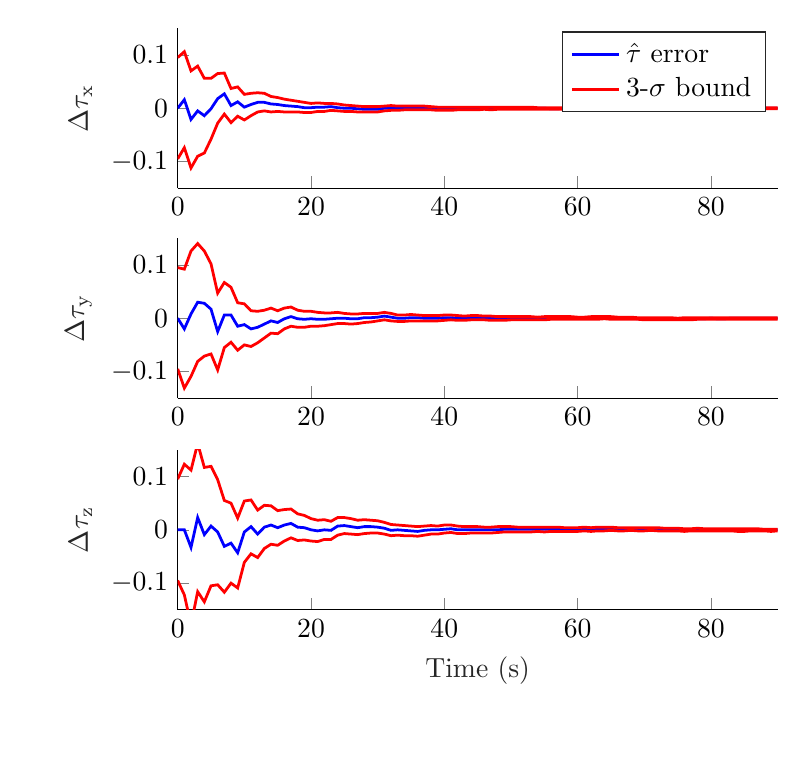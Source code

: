 % This file was created by matlab2tikz.
%
%The latest updates can be retrieved from
%  http://www.mathworks.com/matlabcentral/fileexchange/22022-matlab2tikz-matlab2tikz
%where you can also make suggestions and rate matlab2tikz.
%
% \definecolor{mycolor1}{rgb}{0.0,0.447,0.741}%
\definecolor{mycolor1}{rgb}{0.0,0.00,1.0}%
%
\begin{tikzpicture}

\begin{axis}[%
width=3in,
height=0.8in,
at={(0.75in,2.75in)},
scale only axis,
xmin=0,
xmax=90,
ymin=-0.15,
ymax=0.15,
ylabel style={font=\color{white!15!black}},
ylabel={$\Delta \tau_\text{x}$},
axis background/.style={fill=white},
axis x line*=bottom,
axis y line*=left,
legend style={legend cell align=left, align=left, draw=white!15!black}
]
\addplot [color=mycolor1, line width=1.0pt]
  table[row sep=crcr]{%
0	0\\
1	0.016\\
2	-0.021\\
3	-0.005\\
4	-0.014\\
5	-0.001\\
6	0.018\\
7	0.027\\
8	0.005\\
9	0.012\\
10	0.002\\
11	0.007\\
12	0.011\\
13	0.011\\
14	0.008\\
15	0.007\\
16	0.005\\
17	0.004\\
18	0.003\\
19	0.001\\
20	0.001\\
21	0.002\\
22	0.002\\
23	0.003\\
24	0.001\\
25	-0.0\\
26	-0.0\\
27	-0.001\\
28	-0.002\\
29	-0.002\\
30	-0.002\\
31	-0.0\\
32	0.0\\
33	-3.127e-05\\
34	0.0\\
35	0.0\\
36	0.0\\
37	0.001\\
38	0.0\\
39	-0.001\\
40	-0.001\\
41	-0.001\\
42	-0.0\\
43	-0.001\\
44	-0.001\\
45	-0.0\\
46	-6.24e-05\\
47	-0.001\\
48	-3.638e-05\\
49	-0.0\\
50	9.257e-05\\
51	-3.808e-05\\
52	-0.0\\
53	-0.0\\
54	-0.0\\
55	-0.0\\
56	-0.001\\
57	-0.001\\
58	-0.0\\
59	-0.0\\
60	-0.0\\
61	-0.0\\
62	-0.001\\
63	-0.001\\
64	-0.001\\
65	-0.001\\
66	-0.001\\
67	-0.0\\
68	-0.0\\
69	-0.0\\
70	-0.0\\
71	-0.0\\
72	-0.001\\
73	-0.001\\
74	-0.001\\
75	-0.0\\
76	-0.0\\
77	-0.0\\
78	-0.0\\
79	-0.0\\
80	-0.0\\
81	-0.0\\
82	-0.0\\
83	-0.0\\
84	-0.0\\
85	2.448e-05\\
86	-1.148e-05\\
87	1.654e-05\\
88	4.42e-05\\
89	0.0\\
90	0.0\\
};
\addlegendentry{$\hat{\tau} $ error}

\addplot [color=red, line width=1.0pt]
  table[row sep=crcr]{%
0	0.095\\
1	0.106\\
2	0.07\\
3	0.079\\
4	0.056\\
5	0.056\\
6	0.065\\
7	0.066\\
8	0.037\\
9	0.04\\
10	0.026\\
11	0.028\\
12	0.029\\
13	0.028\\
14	0.022\\
15	0.02\\
16	0.017\\
17	0.015\\
18	0.013\\
19	0.011\\
20	0.009\\
21	0.01\\
22	0.009\\
23	0.009\\
24	0.008\\
25	0.006\\
26	0.005\\
27	0.004\\
28	0.003\\
29	0.003\\
30	0.003\\
31	0.004\\
32	0.005\\
33	0.004\\
34	0.004\\
35	0.004\\
36	0.004\\
37	0.004\\
38	0.003\\
39	0.002\\
40	0.002\\
41	0.002\\
42	0.002\\
43	0.002\\
44	0.002\\
45	0.002\\
46	0.002\\
47	0.002\\
48	0.002\\
49	0.002\\
50	0.002\\
51	0.002\\
52	0.002\\
53	0.002\\
54	0.001\\
55	0.001\\
56	0.001\\
57	0.001\\
58	0.001\\
59	0.001\\
60	0.001\\
61	0.001\\
62	0.001\\
63	0.001\\
64	0.001\\
65	0.001\\
66	0.001\\
67	0.001\\
68	0.001\\
69	0.001\\
70	0.001\\
71	0.001\\
72	0.001\\
73	0.001\\
74	0.001\\
75	0.001\\
76	0.001\\
77	0.001\\
78	0.001\\
79	0.001\\
80	0.001\\
81	0.001\\
82	0.001\\
83	0.001\\
84	0.001\\
85	0.001\\
86	0.001\\
87	0.001\\
88	0.001\\
89	0.001\\
90	0.001\\
};
\addlegendentry{3-$\sigma$ bound}

\addplot [color=red, forget plot, line width=1.0pt]
  table[row sep=crcr]{%
0	-0.095\\
1	-0.074\\
2	-0.112\\
3	-0.09\\
4	-0.084\\
5	-0.058\\
6	-0.028\\
7	-0.011\\
8	-0.027\\
9	-0.015\\
10	-0.022\\
11	-0.014\\
12	-0.007\\
13	-0.005\\
14	-0.007\\
15	-0.006\\
16	-0.007\\
17	-0.007\\
18	-0.007\\
19	-0.008\\
20	-0.008\\
21	-0.006\\
22	-0.006\\
23	-0.004\\
24	-0.005\\
25	-0.006\\
26	-0.006\\
27	-0.007\\
28	-0.007\\
29	-0.007\\
30	-0.007\\
31	-0.005\\
32	-0.004\\
33	-0.004\\
34	-0.003\\
35	-0.003\\
36	-0.003\\
37	-0.003\\
38	-0.003\\
39	-0.004\\
40	-0.004\\
41	-0.004\\
42	-0.003\\
43	-0.003\\
44	-0.003\\
45	-0.003\\
46	-0.002\\
47	-0.003\\
48	-0.002\\
49	-0.002\\
50	-0.002\\
51	-0.002\\
52	-0.002\\
53	-0.002\\
54	-0.002\\
55	-0.002\\
56	-0.002\\
57	-0.002\\
58	-0.002\\
59	-0.002\\
60	-0.002\\
61	-0.002\\
62	-0.002\\
63	-0.002\\
64	-0.002\\
65	-0.002\\
66	-0.002\\
67	-0.002\\
68	-0.002\\
69	-0.002\\
70	-0.001\\
71	-0.002\\
72	-0.002\\
73	-0.002\\
74	-0.002\\
75	-0.002\\
76	-0.001\\
77	-0.001\\
78	-0.002\\
79	-0.002\\
80	-0.002\\
81	-0.002\\
82	-0.002\\
83	-0.002\\
84	-0.001\\
85	-0.001\\
86	-0.001\\
87	-0.001\\
88	-0.001\\
89	-0.001\\
90	-0.001\\
};
\end{axis}
% \vspace{-200pt}
\begin{axis}[%
width=3in,
height=0.8in,
at={(0.75in,1.7in)},
scale only axis,
xmin=0,
xmax=90,
ymin=-0.15,
ymax=0.15,
ylabel style={font=\color{white!15!black}},
ylabel={$\Delta \tau_\text{y}$},
axis background/.style={fill=white},
axis x line*=bottom,
axis y line*=left,
legend style={legend cell align=left, align=left, draw=white!15!black}
]
\addplot [color=mycolor1, line width=1.0pt]
  table[row sep=crcr]{%
0	0\\
1	-0.02\\
2	0.008\\
3	0.03\\
4	0.028\\
5	0.017\\
6	-0.025\\
7	0.006\\
8	0.006\\
9	-0.015\\
10	-0.012\\
11	-0.02\\
12	-0.017\\
13	-0.011\\
14	-0.005\\
15	-0.008\\
16	-0.001\\
17	0.003\\
18	-0.001\\
19	-0.002\\
20	-0.001\\
21	-0.002\\
22	-0.002\\
23	-0.001\\
24	0.0\\
25	-0.0\\
26	-0.001\\
27	-0.001\\
28	0.001\\
29	0.001\\
30	0.002\\
31	0.004\\
32	0.002\\
33	9.19e-06\\
34	-0.0\\
35	0.001\\
36	0.001\\
37	0.0\\
38	-0.0\\
39	0.0\\
40	0.001\\
41	0.001\\
42	0.0\\
43	-0.0\\
44	0.001\\
45	0.001\\
46	0.001\\
47	-4.074e-05\\
48	-0.0\\
49	-0.001\\
50	-0.0\\
51	0.0\\
52	1.092e-05\\
53	0.0\\
54	-0.0\\
55	-0.0\\
56	0.0\\
57	0.0\\
58	3.971e-05\\
59	0.0\\
60	-0.0\\
61	-0.0\\
62	0.0\\
63	0.001\\
64	0.001\\
65	0.001\\
66	0.0\\
67	0.0\\
68	-0.0\\
69	-0.001\\
70	-0.001\\
71	-0.001\\
72	-0.001\\
73	-0.001\\
74	-0.001\\
75	-0.001\\
76	-0.001\\
77	-0.001\\
78	-0.001\\
79	-0.001\\
80	-0.0\\
81	-0.001\\
82	-0.001\\
83	-0.0\\
84	-0.0\\
85	-0.0\\
86	-0.0\\
87	-7.039e-05\\
88	-0.0\\
89	-0.0\\
90	-0.0\\
};
% \addlegendentry{$\tau $ error}

\addplot [color=red, line width=1.0pt]
  table[row sep=crcr]{%
0	0.095\\
1	0.092\\
2	0.126\\
3	0.14\\
4	0.126\\
5	0.102\\
6	0.047\\
7	0.067\\
8	0.058\\
9	0.029\\
10	0.027\\
11	0.014\\
12	0.013\\
13	0.015\\
14	0.019\\
15	0.014\\
16	0.019\\
17	0.021\\
18	0.015\\
19	0.013\\
20	0.013\\
21	0.011\\
22	0.01\\
23	0.01\\
24	0.011\\
25	0.009\\
26	0.008\\
27	0.008\\
28	0.009\\
29	0.009\\
30	0.009\\
31	0.011\\
32	0.009\\
33	0.006\\
34	0.006\\
35	0.007\\
36	0.006\\
37	0.005\\
38	0.005\\
39	0.005\\
40	0.006\\
41	0.006\\
42	0.005\\
43	0.004\\
44	0.005\\
45	0.005\\
46	0.004\\
47	0.004\\
48	0.003\\
49	0.003\\
50	0.003\\
51	0.003\\
52	0.003\\
53	0.003\\
54	0.002\\
55	0.003\\
56	0.003\\
57	0.003\\
58	0.003\\
59	0.003\\
60	0.002\\
61	0.002\\
62	0.003\\
63	0.003\\
64	0.003\\
65	0.003\\
66	0.002\\
67	0.002\\
68	0.002\\
69	0.001\\
70	0.001\\
71	0.001\\
72	0.001\\
73	0.001\\
74	0.001\\
75	0.0\\
76	0.001\\
77	0.001\\
78	0.001\\
79	0.001\\
80	0.001\\
81	0.001\\
82	0.001\\
83	0.001\\
84	0.001\\
85	0.001\\
86	0.001\\
87	0.001\\
88	0.001\\
89	0.001\\
90	0.001\\
};
% \addlegendentry{3-$\sigma$ bound}

\addplot [color=red, forget plot, line width=1.0pt]
  table[row sep=crcr]{%
0	-0.095\\
1	-0.131\\
2	-0.109\\
3	-0.081\\
4	-0.071\\
5	-0.067\\
6	-0.097\\
7	-0.055\\
8	-0.045\\
9	-0.06\\
10	-0.05\\
11	-0.053\\
12	-0.046\\
13	-0.037\\
14	-0.028\\
15	-0.029\\
16	-0.02\\
17	-0.015\\
18	-0.017\\
19	-0.017\\
20	-0.015\\
21	-0.015\\
22	-0.014\\
23	-0.012\\
24	-0.01\\
25	-0.01\\
26	-0.011\\
27	-0.01\\
28	-0.008\\
29	-0.007\\
30	-0.005\\
31	-0.003\\
32	-0.005\\
33	-0.006\\
34	-0.006\\
35	-0.005\\
36	-0.005\\
37	-0.005\\
38	-0.005\\
39	-0.005\\
40	-0.004\\
41	-0.003\\
42	-0.004\\
43	-0.004\\
44	-0.003\\
45	-0.003\\
46	-0.003\\
47	-0.004\\
48	-0.004\\
49	-0.004\\
50	-0.003\\
51	-0.003\\
52	-0.003\\
53	-0.003\\
54	-0.003\\
55	-0.003\\
56	-0.002\\
57	-0.002\\
58	-0.002\\
59	-0.002\\
60	-0.002\\
61	-0.002\\
62	-0.002\\
63	-0.002\\
64	-0.001\\
65	-0.002\\
66	-0.002\\
67	-0.002\\
68	-0.002\\
69	-0.002\\
70	-0.003\\
71	-0.003\\
72	-0.003\\
73	-0.003\\
74	-0.003\\
75	-0.003\\
76	-0.003\\
77	-0.003\\
78	-0.002\\
79	-0.002\\
80	-0.002\\
81	-0.002\\
82	-0.002\\
83	-0.002\\
84	-0.002\\
85	-0.002\\
86	-0.002\\
87	-0.002\\
88	-0.002\\
89	-0.002\\
90	-0.002\\
};
\end{axis}

\begin{axis}[%
width=3in,
height=0.8in,
at={(0.75in,0.642in)},
scale only axis,
xmin=0,
xmax=90,
xlabel style={font=\color{white!15!black}},
xlabel={Time (s)},
ymin=-0.15,
ymax=0.15,
ylabel style={font=\color{white!15!black}},
ylabel={$\Delta \tau_\text{z}$},
axis background/.style={fill=white},
axis x line*=bottom,
axis y line*=left,
legend style={legend cell align=left, align=left, draw=white!15!black}
]
\addplot [color=mycolor1, line width=1.0pt]
  table[row sep=crcr]{%
0	0\\
1	0.0\\
2	-0.033\\
3	0.023\\
4	-0.009\\
5	0.007\\
6	-0.004\\
7	-0.031\\
8	-0.025\\
9	-0.043\\
10	-0.004\\
11	0.006\\
12	-0.008\\
13	0.005\\
14	0.009\\
15	0.004\\
16	0.009\\
17	0.012\\
18	0.005\\
19	0.004\\
20	6.781e-05\\
21	-0.002\\
22	0.0\\
23	-0.001\\
24	0.007\\
25	0.008\\
26	0.006\\
27	0.004\\
28	0.006\\
29	0.006\\
30	0.005\\
31	0.003\\
32	-0.001\\
33	-0.0\\
34	-0.001\\
35	-0.002\\
36	-0.003\\
37	-0.001\\
38	-0.0\\
39	-0.0\\
40	0.001\\
41	0.002\\
42	-0.0\\
43	-0.0\\
44	4.673e-05\\
45	6.67e-05\\
46	-0.0\\
47	-0.0\\
48	0.0\\
49	0.001\\
50	0.001\\
51	0.001\\
52	0.001\\
53	0.001\\
54	0.001\\
55	0.001\\
56	0.001\\
57	0.001\\
58	0.001\\
59	0.001\\
60	0.0\\
61	0.001\\
62	0.001\\
63	0.001\\
64	0.001\\
65	0.002\\
66	0.001\\
67	0.001\\
68	0.001\\
69	0.001\\
70	0.001\\
71	0.001\\
72	0.001\\
73	0.001\\
74	0.001\\
75	0.0\\
76	-0.0\\
77	0.0\\
78	0.0\\
79	9.217e-05\\
80	0.0\\
81	-0.0\\
82	-5.109e-05\\
83	-0.0\\
84	-0.0\\
85	-0.0\\
86	-0.0\\
87	-0.0\\
88	-0.001\\
89	-0.001\\
90	-0.0\\
};
% \addlegendentry{$\tau $ error}

\addplot [color=red, line width=1.0pt]
  table[row sep=crcr]{%
0	0.095\\
1	0.123\\
2	0.112\\
3	0.162\\
4	0.117\\
5	0.119\\
6	0.094\\
7	0.055\\
8	0.05\\
9	0.022\\
10	0.054\\
11	0.056\\
12	0.037\\
13	0.046\\
14	0.045\\
15	0.036\\
16	0.038\\
17	0.039\\
18	0.03\\
19	0.027\\
20	0.021\\
21	0.018\\
22	0.019\\
23	0.016\\
24	0.023\\
25	0.023\\
26	0.021\\
27	0.018\\
28	0.019\\
29	0.018\\
30	0.017\\
31	0.014\\
32	0.01\\
33	0.009\\
34	0.008\\
35	0.007\\
36	0.006\\
37	0.007\\
38	0.008\\
39	0.007\\
40	0.009\\
41	0.009\\
42	0.007\\
43	0.006\\
44	0.006\\
45	0.006\\
46	0.005\\
47	0.005\\
48	0.006\\
49	0.006\\
50	0.006\\
51	0.005\\
52	0.005\\
53	0.005\\
54	0.005\\
55	0.005\\
56	0.005\\
57	0.005\\
58	0.004\\
59	0.004\\
60	0.004\\
61	0.005\\
62	0.004\\
63	0.005\\
64	0.005\\
65	0.005\\
66	0.004\\
67	0.004\\
68	0.004\\
69	0.004\\
70	0.004\\
71	0.004\\
72	0.004\\
73	0.003\\
74	0.003\\
75	0.003\\
76	0.002\\
77	0.002\\
78	0.003\\
79	0.002\\
80	0.002\\
81	0.002\\
82	0.002\\
83	0.002\\
84	0.002\\
85	0.002\\
86	0.002\\
87	0.002\\
88	0.001\\
89	0.001\\
90	0.001\\
};
% \addlegendentry{3-$\sigma$ bound}

\addplot [color=red, forget plot, line width=1.0pt]
  table[row sep=crcr]{%
0	-0.095\\
1	-0.122\\
2	-0.178\\
3	-0.116\\
4	-0.135\\
5	-0.105\\
6	-0.103\\
7	-0.117\\
8	-0.1\\
9	-0.109\\
10	-0.061\\
11	-0.045\\
12	-0.052\\
13	-0.035\\
14	-0.027\\
15	-0.029\\
16	-0.021\\
17	-0.015\\
18	-0.02\\
19	-0.019\\
20	-0.021\\
21	-0.022\\
22	-0.018\\
23	-0.018\\
24	-0.01\\
25	-0.007\\
26	-0.008\\
27	-0.009\\
28	-0.007\\
29	-0.006\\
30	-0.006\\
31	-0.008\\
32	-0.011\\
33	-0.01\\
34	-0.011\\
35	-0.011\\
36	-0.012\\
37	-0.01\\
38	-0.008\\
39	-0.008\\
40	-0.006\\
41	-0.005\\
42	-0.007\\
43	-0.007\\
44	-0.006\\
45	-0.006\\
46	-0.006\\
47	-0.006\\
48	-0.005\\
49	-0.004\\
50	-0.004\\
51	-0.004\\
52	-0.004\\
53	-0.004\\
54	-0.003\\
55	-0.004\\
56	-0.003\\
57	-0.003\\
58	-0.003\\
59	-0.003\\
60	-0.003\\
61	-0.002\\
62	-0.003\\
63	-0.002\\
64	-0.002\\
65	-0.001\\
66	-0.002\\
67	-0.002\\
68	-0.001\\
69	-0.002\\
70	-0.002\\
71	-0.001\\
72	-0.002\\
73	-0.002\\
74	-0.002\\
75	-0.002\\
76	-0.003\\
77	-0.002\\
78	-0.002\\
79	-0.002\\
80	-0.002\\
81	-0.002\\
82	-0.002\\
83	-0.002\\
84	-0.003\\
85	-0.003\\
86	-0.002\\
87	-0.002\\
88	-0.002\\
89	-0.003\\
90	-0.002\\
};
\end{axis}

\begin{axis}[%
width=3in,
height=2.5in,
at={(0in,0in)},
scale only axis,
xmin=0,
xmax=1,
ymin=0,
ymax=1,
axis line style={draw=none},
ticks=none,
axis x line*=bottom,
axis y line*=left,
legend style={legend cell align=left, align=left, draw=white!15!black}
]
\end{axis}
\end{tikzpicture}%